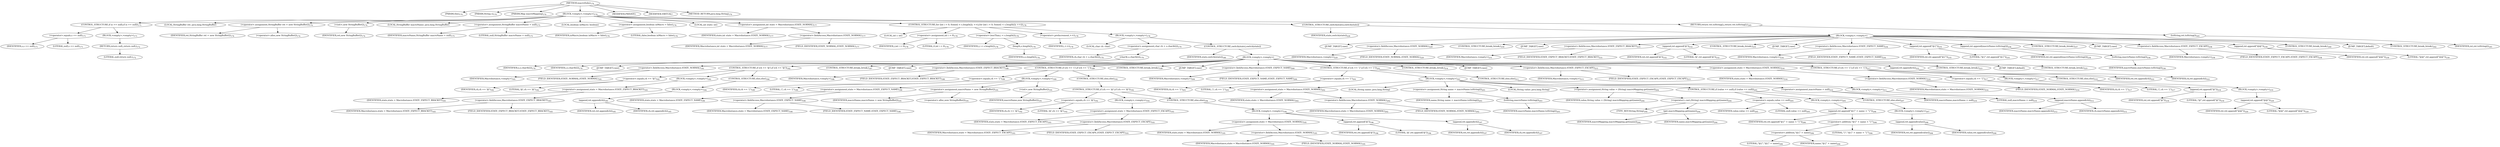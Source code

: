 digraph "macroSubs" {  
"261" [label = <(METHOD,macroSubs)<SUB>170</SUB>> ]
"262" [label = <(PARAM,this)<SUB>170</SUB>> ]
"263" [label = <(PARAM,String s)<SUB>170</SUB>> ]
"264" [label = <(PARAM,Map macroMapping)<SUB>170</SUB>> ]
"265" [label = <(BLOCK,&lt;empty&gt;,&lt;empty&gt;)<SUB>170</SUB>> ]
"266" [label = <(CONTROL_STRUCTURE,if (s == null),if (s == null))<SUB>171</SUB>> ]
"267" [label = <(&lt;operator&gt;.equals,s == null)<SUB>171</SUB>> ]
"268" [label = <(IDENTIFIER,s,s == null)<SUB>171</SUB>> ]
"269" [label = <(LITERAL,null,s == null)<SUB>171</SUB>> ]
"270" [label = <(BLOCK,&lt;empty&gt;,&lt;empty&gt;)<SUB>171</SUB>> ]
"271" [label = <(RETURN,return null;,return null;)<SUB>172</SUB>> ]
"272" [label = <(LITERAL,null,return null;)<SUB>172</SUB>> ]
"25" [label = <(LOCAL,StringBuffer ret: java.lang.StringBuffer)> ]
"273" [label = <(&lt;operator&gt;.assignment,StringBuffer ret = new StringBuffer())<SUB>174</SUB>> ]
"274" [label = <(IDENTIFIER,ret,StringBuffer ret = new StringBuffer())<SUB>174</SUB>> ]
"275" [label = <(&lt;operator&gt;.alloc,new StringBuffer())<SUB>174</SUB>> ]
"276" [label = <(&lt;init&gt;,new StringBuffer())<SUB>174</SUB>> ]
"24" [label = <(IDENTIFIER,ret,new StringBuffer())<SUB>174</SUB>> ]
"27" [label = <(LOCAL,StringBuffer macroName: java.lang.StringBuffer)> ]
"277" [label = <(&lt;operator&gt;.assignment,StringBuffer macroName = null)<SUB>175</SUB>> ]
"278" [label = <(IDENTIFIER,macroName,StringBuffer macroName = null)<SUB>175</SUB>> ]
"279" [label = <(LITERAL,null,StringBuffer macroName = null)<SUB>175</SUB>> ]
"280" [label = <(LOCAL,boolean inMacro: boolean)> ]
"281" [label = <(&lt;operator&gt;.assignment,boolean inMacro = false)<SUB>176</SUB>> ]
"282" [label = <(IDENTIFIER,inMacro,boolean inMacro = false)<SUB>176</SUB>> ]
"283" [label = <(LITERAL,false,boolean inMacro = false)<SUB>176</SUB>> ]
"284" [label = <(LOCAL,int state: int)> ]
"285" [label = <(&lt;operator&gt;.assignment,int state = MacroInstance.STATE_NORMAL)<SUB>177</SUB>> ]
"286" [label = <(IDENTIFIER,state,int state = MacroInstance.STATE_NORMAL)<SUB>177</SUB>> ]
"287" [label = <(&lt;operator&gt;.fieldAccess,MacroInstance.STATE_NORMAL)<SUB>177</SUB>> ]
"288" [label = <(IDENTIFIER,MacroInstance,int state = MacroInstance.STATE_NORMAL)<SUB>177</SUB>> ]
"289" [label = <(FIELD_IDENTIFIER,STATE_NORMAL,STATE_NORMAL)<SUB>177</SUB>> ]
"290" [label = <(CONTROL_STRUCTURE,for (int i = 0; Some(i &lt; s.length()); ++i),for (int i = 0; Some(i &lt; s.length()); ++i))<SUB>178</SUB>> ]
"291" [label = <(LOCAL,int i: int)> ]
"292" [label = <(&lt;operator&gt;.assignment,int i = 0)<SUB>178</SUB>> ]
"293" [label = <(IDENTIFIER,i,int i = 0)<SUB>178</SUB>> ]
"294" [label = <(LITERAL,0,int i = 0)<SUB>178</SUB>> ]
"295" [label = <(&lt;operator&gt;.lessThan,i &lt; s.length())<SUB>178</SUB>> ]
"296" [label = <(IDENTIFIER,i,i &lt; s.length())<SUB>178</SUB>> ]
"297" [label = <(length,s.length())<SUB>178</SUB>> ]
"298" [label = <(IDENTIFIER,s,s.length())<SUB>178</SUB>> ]
"299" [label = <(&lt;operator&gt;.preIncrement,++i)<SUB>178</SUB>> ]
"300" [label = <(IDENTIFIER,i,++i)<SUB>178</SUB>> ]
"301" [label = <(BLOCK,&lt;empty&gt;,&lt;empty&gt;)<SUB>178</SUB>> ]
"302" [label = <(LOCAL,char ch: char)> ]
"303" [label = <(&lt;operator&gt;.assignment,char ch = s.charAt(i))<SUB>179</SUB>> ]
"304" [label = <(IDENTIFIER,ch,char ch = s.charAt(i))<SUB>179</SUB>> ]
"305" [label = <(charAt,s.charAt(i))<SUB>179</SUB>> ]
"306" [label = <(IDENTIFIER,s,s.charAt(i))<SUB>179</SUB>> ]
"307" [label = <(IDENTIFIER,i,s.charAt(i))<SUB>179</SUB>> ]
"308" [label = <(CONTROL_STRUCTURE,switch(state),switch(state))> ]
"309" [label = <(IDENTIFIER,state,switch(state))<SUB>180</SUB>> ]
"310" [label = <(BLOCK,&lt;empty&gt;,&lt;empty&gt;)> ]
"311" [label = <(JUMP_TARGET,case)> ]
"312" [label = <(&lt;operator&gt;.fieldAccess,MacroInstance.STATE_NORMAL)<SUB>181</SUB>> ]
"313" [label = <(IDENTIFIER,MacroInstance,&lt;empty&gt;)<SUB>181</SUB>> ]
"314" [label = <(FIELD_IDENTIFIER,STATE_NORMAL,STATE_NORMAL)<SUB>181</SUB>> ]
"315" [label = <(CONTROL_STRUCTURE,if (ch == '@'),if (ch == '@'))<SUB>182</SUB>> ]
"316" [label = <(&lt;operator&gt;.equals,ch == '@')<SUB>182</SUB>> ]
"317" [label = <(IDENTIFIER,ch,ch == '@')<SUB>182</SUB>> ]
"318" [label = <(LITERAL,'@',ch == '@')<SUB>182</SUB>> ]
"319" [label = <(BLOCK,&lt;empty&gt;,&lt;empty&gt;)<SUB>182</SUB>> ]
"320" [label = <(&lt;operator&gt;.assignment,state = MacroInstance.STATE_EXPECT_BRACKET)<SUB>183</SUB>> ]
"321" [label = <(IDENTIFIER,state,state = MacroInstance.STATE_EXPECT_BRACKET)<SUB>183</SUB>> ]
"322" [label = <(&lt;operator&gt;.fieldAccess,MacroInstance.STATE_EXPECT_BRACKET)<SUB>183</SUB>> ]
"323" [label = <(IDENTIFIER,MacroInstance,state = MacroInstance.STATE_EXPECT_BRACKET)<SUB>183</SUB>> ]
"324" [label = <(FIELD_IDENTIFIER,STATE_EXPECT_BRACKET,STATE_EXPECT_BRACKET)<SUB>183</SUB>> ]
"325" [label = <(CONTROL_STRUCTURE,else,else)<SUB>184</SUB>> ]
"326" [label = <(BLOCK,&lt;empty&gt;,&lt;empty&gt;)<SUB>184</SUB>> ]
"327" [label = <(append,ret.append(ch))<SUB>185</SUB>> ]
"328" [label = <(IDENTIFIER,ret,ret.append(ch))<SUB>185</SUB>> ]
"329" [label = <(IDENTIFIER,ch,ret.append(ch))<SUB>185</SUB>> ]
"330" [label = <(CONTROL_STRUCTURE,break;,break;)<SUB>187</SUB>> ]
"331" [label = <(JUMP_TARGET,case)> ]
"332" [label = <(&lt;operator&gt;.fieldAccess,MacroInstance.STATE_EXPECT_BRACKET)<SUB>188</SUB>> ]
"333" [label = <(IDENTIFIER,MacroInstance,&lt;empty&gt;)<SUB>188</SUB>> ]
"334" [label = <(FIELD_IDENTIFIER,STATE_EXPECT_BRACKET,STATE_EXPECT_BRACKET)<SUB>188</SUB>> ]
"335" [label = <(CONTROL_STRUCTURE,if (ch == '{'),if (ch == '{'))<SUB>189</SUB>> ]
"336" [label = <(&lt;operator&gt;.equals,ch == '{')<SUB>189</SUB>> ]
"337" [label = <(IDENTIFIER,ch,ch == '{')<SUB>189</SUB>> ]
"338" [label = <(LITERAL,'{',ch == '{')<SUB>189</SUB>> ]
"339" [label = <(BLOCK,&lt;empty&gt;,&lt;empty&gt;)<SUB>189</SUB>> ]
"340" [label = <(&lt;operator&gt;.assignment,state = MacroInstance.STATE_EXPECT_NAME)<SUB>190</SUB>> ]
"341" [label = <(IDENTIFIER,state,state = MacroInstance.STATE_EXPECT_NAME)<SUB>190</SUB>> ]
"342" [label = <(&lt;operator&gt;.fieldAccess,MacroInstance.STATE_EXPECT_NAME)<SUB>190</SUB>> ]
"343" [label = <(IDENTIFIER,MacroInstance,state = MacroInstance.STATE_EXPECT_NAME)<SUB>190</SUB>> ]
"344" [label = <(FIELD_IDENTIFIER,STATE_EXPECT_NAME,STATE_EXPECT_NAME)<SUB>190</SUB>> ]
"345" [label = <(&lt;operator&gt;.assignment,macroName = new StringBuffer())<SUB>191</SUB>> ]
"346" [label = <(IDENTIFIER,macroName,macroName = new StringBuffer())<SUB>191</SUB>> ]
"347" [label = <(&lt;operator&gt;.alloc,new StringBuffer())<SUB>191</SUB>> ]
"348" [label = <(&lt;init&gt;,new StringBuffer())<SUB>191</SUB>> ]
"26" [label = <(IDENTIFIER,macroName,new StringBuffer())<SUB>191</SUB>> ]
"349" [label = <(CONTROL_STRUCTURE,else,else)<SUB>192</SUB>> ]
"350" [label = <(CONTROL_STRUCTURE,if (ch == '@'),if (ch == '@'))<SUB>192</SUB>> ]
"351" [label = <(&lt;operator&gt;.equals,ch == '@')<SUB>192</SUB>> ]
"352" [label = <(IDENTIFIER,ch,ch == '@')<SUB>192</SUB>> ]
"353" [label = <(LITERAL,'@',ch == '@')<SUB>192</SUB>> ]
"354" [label = <(BLOCK,&lt;empty&gt;,&lt;empty&gt;)<SUB>192</SUB>> ]
"355" [label = <(&lt;operator&gt;.assignment,state = MacroInstance.STATE_EXPECT_EXCAPE)<SUB>193</SUB>> ]
"356" [label = <(IDENTIFIER,state,state = MacroInstance.STATE_EXPECT_EXCAPE)<SUB>193</SUB>> ]
"357" [label = <(&lt;operator&gt;.fieldAccess,MacroInstance.STATE_EXPECT_EXCAPE)<SUB>193</SUB>> ]
"358" [label = <(IDENTIFIER,MacroInstance,state = MacroInstance.STATE_EXPECT_EXCAPE)<SUB>193</SUB>> ]
"359" [label = <(FIELD_IDENTIFIER,STATE_EXPECT_EXCAPE,STATE_EXPECT_EXCAPE)<SUB>193</SUB>> ]
"360" [label = <(CONTROL_STRUCTURE,else,else)<SUB>194</SUB>> ]
"361" [label = <(BLOCK,&lt;empty&gt;,&lt;empty&gt;)<SUB>194</SUB>> ]
"362" [label = <(&lt;operator&gt;.assignment,state = MacroInstance.STATE_NORMAL)<SUB>195</SUB>> ]
"363" [label = <(IDENTIFIER,state,state = MacroInstance.STATE_NORMAL)<SUB>195</SUB>> ]
"364" [label = <(&lt;operator&gt;.fieldAccess,MacroInstance.STATE_NORMAL)<SUB>195</SUB>> ]
"365" [label = <(IDENTIFIER,MacroInstance,state = MacroInstance.STATE_NORMAL)<SUB>195</SUB>> ]
"366" [label = <(FIELD_IDENTIFIER,STATE_NORMAL,STATE_NORMAL)<SUB>195</SUB>> ]
"367" [label = <(append,ret.append('@'))<SUB>196</SUB>> ]
"368" [label = <(IDENTIFIER,ret,ret.append('@'))<SUB>196</SUB>> ]
"369" [label = <(LITERAL,'@',ret.append('@'))<SUB>196</SUB>> ]
"370" [label = <(append,ret.append(ch))<SUB>197</SUB>> ]
"371" [label = <(IDENTIFIER,ret,ret.append(ch))<SUB>197</SUB>> ]
"372" [label = <(IDENTIFIER,ch,ret.append(ch))<SUB>197</SUB>> ]
"373" [label = <(CONTROL_STRUCTURE,break;,break;)<SUB>199</SUB>> ]
"374" [label = <(JUMP_TARGET,case)> ]
"375" [label = <(&lt;operator&gt;.fieldAccess,MacroInstance.STATE_EXPECT_NAME)<SUB>200</SUB>> ]
"376" [label = <(IDENTIFIER,MacroInstance,&lt;empty&gt;)<SUB>200</SUB>> ]
"377" [label = <(FIELD_IDENTIFIER,STATE_EXPECT_NAME,STATE_EXPECT_NAME)<SUB>200</SUB>> ]
"378" [label = <(CONTROL_STRUCTURE,if (ch == '}'),if (ch == '}'))<SUB>201</SUB>> ]
"379" [label = <(&lt;operator&gt;.equals,ch == '}')<SUB>201</SUB>> ]
"380" [label = <(IDENTIFIER,ch,ch == '}')<SUB>201</SUB>> ]
"381" [label = <(LITERAL,'}',ch == '}')<SUB>201</SUB>> ]
"382" [label = <(BLOCK,&lt;empty&gt;,&lt;empty&gt;)<SUB>201</SUB>> ]
"383" [label = <(&lt;operator&gt;.assignment,state = MacroInstance.STATE_NORMAL)<SUB>202</SUB>> ]
"384" [label = <(IDENTIFIER,state,state = MacroInstance.STATE_NORMAL)<SUB>202</SUB>> ]
"385" [label = <(&lt;operator&gt;.fieldAccess,MacroInstance.STATE_NORMAL)<SUB>202</SUB>> ]
"386" [label = <(IDENTIFIER,MacroInstance,state = MacroInstance.STATE_NORMAL)<SUB>202</SUB>> ]
"387" [label = <(FIELD_IDENTIFIER,STATE_NORMAL,STATE_NORMAL)<SUB>202</SUB>> ]
"388" [label = <(LOCAL,String name: java.lang.String)> ]
"389" [label = <(&lt;operator&gt;.assignment,String name = macroName.toString())<SUB>203</SUB>> ]
"390" [label = <(IDENTIFIER,name,String name = macroName.toString())<SUB>203</SUB>> ]
"391" [label = <(toString,macroName.toString())<SUB>203</SUB>> ]
"392" [label = <(IDENTIFIER,macroName,macroName.toString())<SUB>203</SUB>> ]
"393" [label = <(LOCAL,String value: java.lang.String)> ]
"394" [label = <(&lt;operator&gt;.assignment,String value = (String) macroMapping.get(name))<SUB>204</SUB>> ]
"395" [label = <(IDENTIFIER,value,String value = (String) macroMapping.get(name))<SUB>204</SUB>> ]
"396" [label = <(&lt;operator&gt;.cast,(String) macroMapping.get(name))<SUB>204</SUB>> ]
"397" [label = <(TYPE_REF,String,String)<SUB>204</SUB>> ]
"398" [label = <(get,macroMapping.get(name))<SUB>204</SUB>> ]
"399" [label = <(IDENTIFIER,macroMapping,macroMapping.get(name))<SUB>204</SUB>> ]
"400" [label = <(IDENTIFIER,name,macroMapping.get(name))<SUB>204</SUB>> ]
"401" [label = <(CONTROL_STRUCTURE,if (value == null),if (value == null))<SUB>205</SUB>> ]
"402" [label = <(&lt;operator&gt;.equals,value == null)<SUB>205</SUB>> ]
"403" [label = <(IDENTIFIER,value,value == null)<SUB>205</SUB>> ]
"404" [label = <(LITERAL,null,value == null)<SUB>205</SUB>> ]
"405" [label = <(BLOCK,&lt;empty&gt;,&lt;empty&gt;)<SUB>205</SUB>> ]
"406" [label = <(append,ret.append(&quot;@{&quot; + name + &quot;}&quot;))<SUB>206</SUB>> ]
"407" [label = <(IDENTIFIER,ret,ret.append(&quot;@{&quot; + name + &quot;}&quot;))<SUB>206</SUB>> ]
"408" [label = <(&lt;operator&gt;.addition,&quot;@{&quot; + name + &quot;}&quot;)<SUB>206</SUB>> ]
"409" [label = <(&lt;operator&gt;.addition,&quot;@{&quot; + name)<SUB>206</SUB>> ]
"410" [label = <(LITERAL,&quot;@{&quot;,&quot;@{&quot; + name)<SUB>206</SUB>> ]
"411" [label = <(IDENTIFIER,name,&quot;@{&quot; + name)<SUB>206</SUB>> ]
"412" [label = <(LITERAL,&quot;}&quot;,&quot;@{&quot; + name + &quot;}&quot;)<SUB>206</SUB>> ]
"413" [label = <(CONTROL_STRUCTURE,else,else)<SUB>207</SUB>> ]
"414" [label = <(BLOCK,&lt;empty&gt;,&lt;empty&gt;)<SUB>207</SUB>> ]
"415" [label = <(append,ret.append(value))<SUB>208</SUB>> ]
"416" [label = <(IDENTIFIER,ret,ret.append(value))<SUB>208</SUB>> ]
"417" [label = <(IDENTIFIER,value,ret.append(value))<SUB>208</SUB>> ]
"418" [label = <(&lt;operator&gt;.assignment,macroName = null)<SUB>210</SUB>> ]
"419" [label = <(IDENTIFIER,macroName,macroName = null)<SUB>210</SUB>> ]
"420" [label = <(LITERAL,null,macroName = null)<SUB>210</SUB>> ]
"421" [label = <(CONTROL_STRUCTURE,else,else)<SUB>211</SUB>> ]
"422" [label = <(BLOCK,&lt;empty&gt;,&lt;empty&gt;)<SUB>211</SUB>> ]
"423" [label = <(append,macroName.append(ch))<SUB>212</SUB>> ]
"424" [label = <(IDENTIFIER,macroName,macroName.append(ch))<SUB>212</SUB>> ]
"425" [label = <(IDENTIFIER,ch,macroName.append(ch))<SUB>212</SUB>> ]
"426" [label = <(CONTROL_STRUCTURE,break;,break;)<SUB>214</SUB>> ]
"427" [label = <(JUMP_TARGET,case)> ]
"428" [label = <(&lt;operator&gt;.fieldAccess,MacroInstance.STATE_EXPECT_EXCAPE)<SUB>215</SUB>> ]
"429" [label = <(IDENTIFIER,MacroInstance,&lt;empty&gt;)<SUB>215</SUB>> ]
"430" [label = <(FIELD_IDENTIFIER,STATE_EXPECT_EXCAPE,STATE_EXPECT_EXCAPE)<SUB>215</SUB>> ]
"431" [label = <(&lt;operator&gt;.assignment,state = MacroInstance.STATE_NORMAL)<SUB>216</SUB>> ]
"432" [label = <(IDENTIFIER,state,state = MacroInstance.STATE_NORMAL)<SUB>216</SUB>> ]
"433" [label = <(&lt;operator&gt;.fieldAccess,MacroInstance.STATE_NORMAL)<SUB>216</SUB>> ]
"434" [label = <(IDENTIFIER,MacroInstance,state = MacroInstance.STATE_NORMAL)<SUB>216</SUB>> ]
"435" [label = <(FIELD_IDENTIFIER,STATE_NORMAL,STATE_NORMAL)<SUB>216</SUB>> ]
"436" [label = <(CONTROL_STRUCTURE,if (ch == '{'),if (ch == '{'))<SUB>217</SUB>> ]
"437" [label = <(&lt;operator&gt;.equals,ch == '{')<SUB>217</SUB>> ]
"438" [label = <(IDENTIFIER,ch,ch == '{')<SUB>217</SUB>> ]
"439" [label = <(LITERAL,'{',ch == '{')<SUB>217</SUB>> ]
"440" [label = <(BLOCK,&lt;empty&gt;,&lt;empty&gt;)<SUB>217</SUB>> ]
"441" [label = <(append,ret.append(&quot;@&quot;))<SUB>218</SUB>> ]
"442" [label = <(IDENTIFIER,ret,ret.append(&quot;@&quot;))<SUB>218</SUB>> ]
"443" [label = <(LITERAL,&quot;@&quot;,ret.append(&quot;@&quot;))<SUB>218</SUB>> ]
"444" [label = <(CONTROL_STRUCTURE,else,else)<SUB>219</SUB>> ]
"445" [label = <(BLOCK,&lt;empty&gt;,&lt;empty&gt;)<SUB>219</SUB>> ]
"446" [label = <(append,ret.append(&quot;@@&quot;))<SUB>220</SUB>> ]
"447" [label = <(IDENTIFIER,ret,ret.append(&quot;@@&quot;))<SUB>220</SUB>> ]
"448" [label = <(LITERAL,&quot;@@&quot;,ret.append(&quot;@@&quot;))<SUB>220</SUB>> ]
"449" [label = <(append,ret.append(ch))<SUB>222</SUB>> ]
"450" [label = <(IDENTIFIER,ret,ret.append(ch))<SUB>222</SUB>> ]
"451" [label = <(IDENTIFIER,ch,ret.append(ch))<SUB>222</SUB>> ]
"452" [label = <(CONTROL_STRUCTURE,break;,break;)<SUB>223</SUB>> ]
"453" [label = <(JUMP_TARGET,default)> ]
"454" [label = <(CONTROL_STRUCTURE,break;,break;)<SUB>225</SUB>> ]
"455" [label = <(CONTROL_STRUCTURE,switch(state),switch(state))> ]
"456" [label = <(IDENTIFIER,state,switch(state))<SUB>228</SUB>> ]
"457" [label = <(BLOCK,&lt;empty&gt;,&lt;empty&gt;)> ]
"458" [label = <(JUMP_TARGET,case)> ]
"459" [label = <(&lt;operator&gt;.fieldAccess,MacroInstance.STATE_NORMAL)<SUB>229</SUB>> ]
"460" [label = <(IDENTIFIER,MacroInstance,&lt;empty&gt;)<SUB>229</SUB>> ]
"461" [label = <(FIELD_IDENTIFIER,STATE_NORMAL,STATE_NORMAL)<SUB>229</SUB>> ]
"462" [label = <(CONTROL_STRUCTURE,break;,break;)<SUB>230</SUB>> ]
"463" [label = <(JUMP_TARGET,case)> ]
"464" [label = <(&lt;operator&gt;.fieldAccess,MacroInstance.STATE_EXPECT_BRACKET)<SUB>231</SUB>> ]
"465" [label = <(IDENTIFIER,MacroInstance,&lt;empty&gt;)<SUB>231</SUB>> ]
"466" [label = <(FIELD_IDENTIFIER,STATE_EXPECT_BRACKET,STATE_EXPECT_BRACKET)<SUB>231</SUB>> ]
"467" [label = <(append,ret.append('@'))<SUB>232</SUB>> ]
"468" [label = <(IDENTIFIER,ret,ret.append('@'))<SUB>232</SUB>> ]
"469" [label = <(LITERAL,'@',ret.append('@'))<SUB>232</SUB>> ]
"470" [label = <(CONTROL_STRUCTURE,break;,break;)<SUB>233</SUB>> ]
"471" [label = <(JUMP_TARGET,case)> ]
"472" [label = <(&lt;operator&gt;.fieldAccess,MacroInstance.STATE_EXPECT_NAME)<SUB>234</SUB>> ]
"473" [label = <(IDENTIFIER,MacroInstance,&lt;empty&gt;)<SUB>234</SUB>> ]
"474" [label = <(FIELD_IDENTIFIER,STATE_EXPECT_NAME,STATE_EXPECT_NAME)<SUB>234</SUB>> ]
"475" [label = <(append,ret.append(&quot;@{&quot;))<SUB>235</SUB>> ]
"476" [label = <(IDENTIFIER,ret,ret.append(&quot;@{&quot;))<SUB>235</SUB>> ]
"477" [label = <(LITERAL,&quot;@{&quot;,ret.append(&quot;@{&quot;))<SUB>235</SUB>> ]
"478" [label = <(append,ret.append(macroName.toString()))<SUB>236</SUB>> ]
"479" [label = <(IDENTIFIER,ret,ret.append(macroName.toString()))<SUB>236</SUB>> ]
"480" [label = <(toString,macroName.toString())<SUB>236</SUB>> ]
"481" [label = <(IDENTIFIER,macroName,macroName.toString())<SUB>236</SUB>> ]
"482" [label = <(CONTROL_STRUCTURE,break;,break;)<SUB>237</SUB>> ]
"483" [label = <(JUMP_TARGET,case)> ]
"484" [label = <(&lt;operator&gt;.fieldAccess,MacroInstance.STATE_EXPECT_EXCAPE)<SUB>238</SUB>> ]
"485" [label = <(IDENTIFIER,MacroInstance,&lt;empty&gt;)<SUB>238</SUB>> ]
"486" [label = <(FIELD_IDENTIFIER,STATE_EXPECT_EXCAPE,STATE_EXPECT_EXCAPE)<SUB>238</SUB>> ]
"487" [label = <(append,ret.append(&quot;@@&quot;))<SUB>239</SUB>> ]
"488" [label = <(IDENTIFIER,ret,ret.append(&quot;@@&quot;))<SUB>239</SUB>> ]
"489" [label = <(LITERAL,&quot;@@&quot;,ret.append(&quot;@@&quot;))<SUB>239</SUB>> ]
"490" [label = <(CONTROL_STRUCTURE,break;,break;)<SUB>240</SUB>> ]
"491" [label = <(JUMP_TARGET,default)> ]
"492" [label = <(CONTROL_STRUCTURE,break;,break;)<SUB>242</SUB>> ]
"493" [label = <(RETURN,return ret.toString();,return ret.toString();)<SUB>245</SUB>> ]
"494" [label = <(toString,ret.toString())<SUB>245</SUB>> ]
"495" [label = <(IDENTIFIER,ret,ret.toString())<SUB>245</SUB>> ]
"496" [label = <(MODIFIER,PRIVATE)> ]
"497" [label = <(MODIFIER,VIRTUAL)> ]
"498" [label = <(METHOD_RETURN,java.lang.String)<SUB>170</SUB>> ]
  "261" -> "262" 
  "261" -> "263" 
  "261" -> "264" 
  "261" -> "265" 
  "261" -> "496" 
  "261" -> "497" 
  "261" -> "498" 
  "265" -> "266" 
  "265" -> "25" 
  "265" -> "273" 
  "265" -> "276" 
  "265" -> "27" 
  "265" -> "277" 
  "265" -> "280" 
  "265" -> "281" 
  "265" -> "284" 
  "265" -> "285" 
  "265" -> "290" 
  "265" -> "455" 
  "265" -> "493" 
  "266" -> "267" 
  "266" -> "270" 
  "267" -> "268" 
  "267" -> "269" 
  "270" -> "271" 
  "271" -> "272" 
  "273" -> "274" 
  "273" -> "275" 
  "276" -> "24" 
  "277" -> "278" 
  "277" -> "279" 
  "281" -> "282" 
  "281" -> "283" 
  "285" -> "286" 
  "285" -> "287" 
  "287" -> "288" 
  "287" -> "289" 
  "290" -> "291" 
  "290" -> "292" 
  "290" -> "295" 
  "290" -> "299" 
  "290" -> "301" 
  "292" -> "293" 
  "292" -> "294" 
  "295" -> "296" 
  "295" -> "297" 
  "297" -> "298" 
  "299" -> "300" 
  "301" -> "302" 
  "301" -> "303" 
  "301" -> "308" 
  "303" -> "304" 
  "303" -> "305" 
  "305" -> "306" 
  "305" -> "307" 
  "308" -> "309" 
  "308" -> "310" 
  "310" -> "311" 
  "310" -> "312" 
  "310" -> "315" 
  "310" -> "330" 
  "310" -> "331" 
  "310" -> "332" 
  "310" -> "335" 
  "310" -> "373" 
  "310" -> "374" 
  "310" -> "375" 
  "310" -> "378" 
  "310" -> "426" 
  "310" -> "427" 
  "310" -> "428" 
  "310" -> "431" 
  "310" -> "436" 
  "310" -> "449" 
  "310" -> "452" 
  "310" -> "453" 
  "310" -> "454" 
  "312" -> "313" 
  "312" -> "314" 
  "315" -> "316" 
  "315" -> "319" 
  "315" -> "325" 
  "316" -> "317" 
  "316" -> "318" 
  "319" -> "320" 
  "320" -> "321" 
  "320" -> "322" 
  "322" -> "323" 
  "322" -> "324" 
  "325" -> "326" 
  "326" -> "327" 
  "327" -> "328" 
  "327" -> "329" 
  "332" -> "333" 
  "332" -> "334" 
  "335" -> "336" 
  "335" -> "339" 
  "335" -> "349" 
  "336" -> "337" 
  "336" -> "338" 
  "339" -> "340" 
  "339" -> "345" 
  "339" -> "348" 
  "340" -> "341" 
  "340" -> "342" 
  "342" -> "343" 
  "342" -> "344" 
  "345" -> "346" 
  "345" -> "347" 
  "348" -> "26" 
  "349" -> "350" 
  "350" -> "351" 
  "350" -> "354" 
  "350" -> "360" 
  "351" -> "352" 
  "351" -> "353" 
  "354" -> "355" 
  "355" -> "356" 
  "355" -> "357" 
  "357" -> "358" 
  "357" -> "359" 
  "360" -> "361" 
  "361" -> "362" 
  "361" -> "367" 
  "361" -> "370" 
  "362" -> "363" 
  "362" -> "364" 
  "364" -> "365" 
  "364" -> "366" 
  "367" -> "368" 
  "367" -> "369" 
  "370" -> "371" 
  "370" -> "372" 
  "375" -> "376" 
  "375" -> "377" 
  "378" -> "379" 
  "378" -> "382" 
  "378" -> "421" 
  "379" -> "380" 
  "379" -> "381" 
  "382" -> "383" 
  "382" -> "388" 
  "382" -> "389" 
  "382" -> "393" 
  "382" -> "394" 
  "382" -> "401" 
  "382" -> "418" 
  "383" -> "384" 
  "383" -> "385" 
  "385" -> "386" 
  "385" -> "387" 
  "389" -> "390" 
  "389" -> "391" 
  "391" -> "392" 
  "394" -> "395" 
  "394" -> "396" 
  "396" -> "397" 
  "396" -> "398" 
  "398" -> "399" 
  "398" -> "400" 
  "401" -> "402" 
  "401" -> "405" 
  "401" -> "413" 
  "402" -> "403" 
  "402" -> "404" 
  "405" -> "406" 
  "406" -> "407" 
  "406" -> "408" 
  "408" -> "409" 
  "408" -> "412" 
  "409" -> "410" 
  "409" -> "411" 
  "413" -> "414" 
  "414" -> "415" 
  "415" -> "416" 
  "415" -> "417" 
  "418" -> "419" 
  "418" -> "420" 
  "421" -> "422" 
  "422" -> "423" 
  "423" -> "424" 
  "423" -> "425" 
  "428" -> "429" 
  "428" -> "430" 
  "431" -> "432" 
  "431" -> "433" 
  "433" -> "434" 
  "433" -> "435" 
  "436" -> "437" 
  "436" -> "440" 
  "436" -> "444" 
  "437" -> "438" 
  "437" -> "439" 
  "440" -> "441" 
  "441" -> "442" 
  "441" -> "443" 
  "444" -> "445" 
  "445" -> "446" 
  "446" -> "447" 
  "446" -> "448" 
  "449" -> "450" 
  "449" -> "451" 
  "455" -> "456" 
  "455" -> "457" 
  "457" -> "458" 
  "457" -> "459" 
  "457" -> "462" 
  "457" -> "463" 
  "457" -> "464" 
  "457" -> "467" 
  "457" -> "470" 
  "457" -> "471" 
  "457" -> "472" 
  "457" -> "475" 
  "457" -> "478" 
  "457" -> "482" 
  "457" -> "483" 
  "457" -> "484" 
  "457" -> "487" 
  "457" -> "490" 
  "457" -> "491" 
  "457" -> "492" 
  "459" -> "460" 
  "459" -> "461" 
  "464" -> "465" 
  "464" -> "466" 
  "467" -> "468" 
  "467" -> "469" 
  "472" -> "473" 
  "472" -> "474" 
  "475" -> "476" 
  "475" -> "477" 
  "478" -> "479" 
  "478" -> "480" 
  "480" -> "481" 
  "484" -> "485" 
  "484" -> "486" 
  "487" -> "488" 
  "487" -> "489" 
  "493" -> "494" 
  "494" -> "495" 
}
